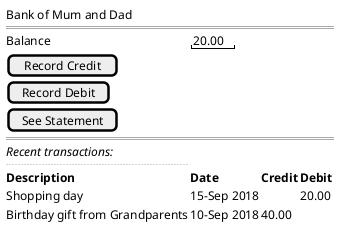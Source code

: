 @startuml
salt
{
  Bank of Mum and Dad
  == | == | == | ==
  Balance | "20.00"

  [Record Credit]
  [Record Debit]
  [See Statement]
  == | == | == | ==
  <i>Recent transactions:
  ..

  <b>Description | <b>Date | <b>Credit | <b>Debit
  Shopping day | 15-Sep 2018 | . | 20.00
  Birthday gift from Grandparents | 10-Sep 2018 | 40.00
}
@enduml